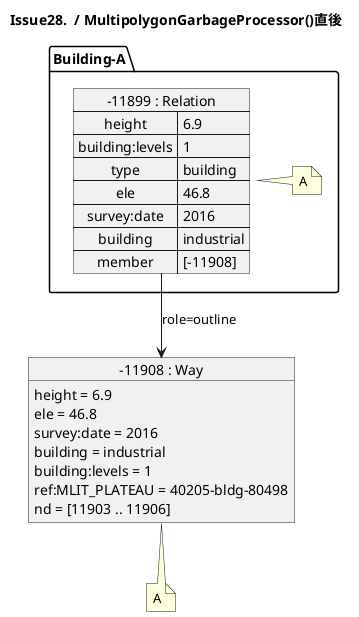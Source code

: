 ﻿@startuml
title Issue28.  / MultipolygonGarbageProcessor()直後

object "-11908 : Way" as Way_11908 {
  height = 6.9
  ele = 46.8
  survey:date = 2016
  building = industrial
  building:levels = 1
  ref:MLIT_PLATEAU = 40205-bldg-80498
  nd = [11903 .. 11906]
}
note bottom : A

package Building-A {
  map "-11899 : Relation" as Relation_11899 {
    height => 6.9
    building:levels => 1
    type => building
    ele => 46.8
    survey:date => 2016
    building => industrial
    member => [-11908]
  }
  note right : A
  Relation_11899::member --> Way_11908 : role=outline
}

@enduml
